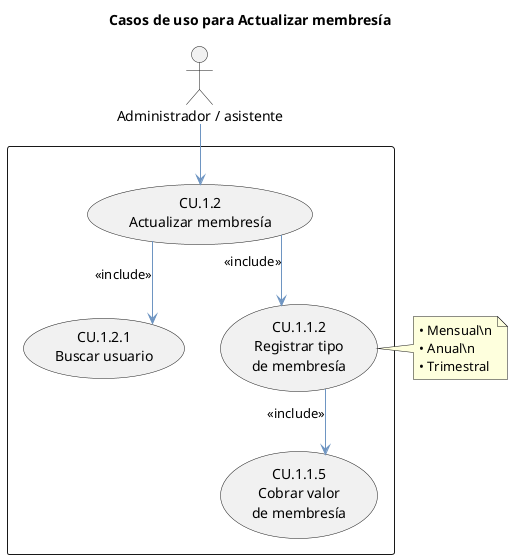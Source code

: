 @startuml
skinparam classAttributeIconSize 8
skinparam classFontSize 16
skinparam classFontName "Arial"
skinparam classBorderColor #212837
skinparam classHeaderFontColor #FFFFFF
skinparam classHeaderBackgroundColor #8BB9E6
skinparam classArrowColor #6E95C2
skinparam linetype ortho

title Casos de uso para Actualizar membresía

actor "Administrador / asistente" as Admin

rectangle " " {
    ' Posicionamiento manual para respetar el layout original
    usecase "CU.1.2.1\nBuscar usuario" as CU121
    usecase "CU.1.2\nActualizar membresía" as CU12
    usecase "CU.1.1.2\nRegistrar tipo\nde membresía" as CU112
    usecase "CU.1.1.5\nCobrar valor\nde membresía" as CU115
}

' Posicionar visualmente los casos
CU121 -[hidden]-> CU12
CU12 -[hidden]-> CU112
CU112 -[hidden]-> CU115

' Relaciones reales con orientación correcta
Admin --> CU12
CU12 --> CU121 : <<include>>
CU12 --> CU112 : <<include>>
CU112 --> CU115 : <<include>>

note right of CU112
  • Mensual\n
  • Anual\n
  • Trimestral
end note

@enduml
